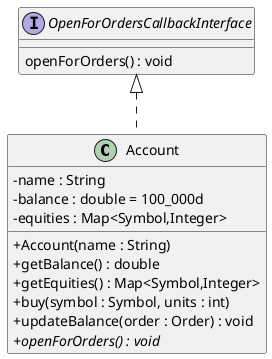 @startuml Account
skinparam classAttributeIconSize 0

class Account implements OpenForOrdersCallbackInterface
{
    - name : String
    - balance : double = 100_000d
    - equities : Map<Symbol,Integer>
    + Account(name : String)
    + getBalance() : double
    + getEquities() : Map<Symbol,Integer>
    + buy(symbol : Symbol, units : int)
    + updateBalance(order : Order) : void
    + {abstract} openForOrders() : void
}

interface OpenForOrdersCallbackInterface
{
    openForOrders() : void
}
@enduml
